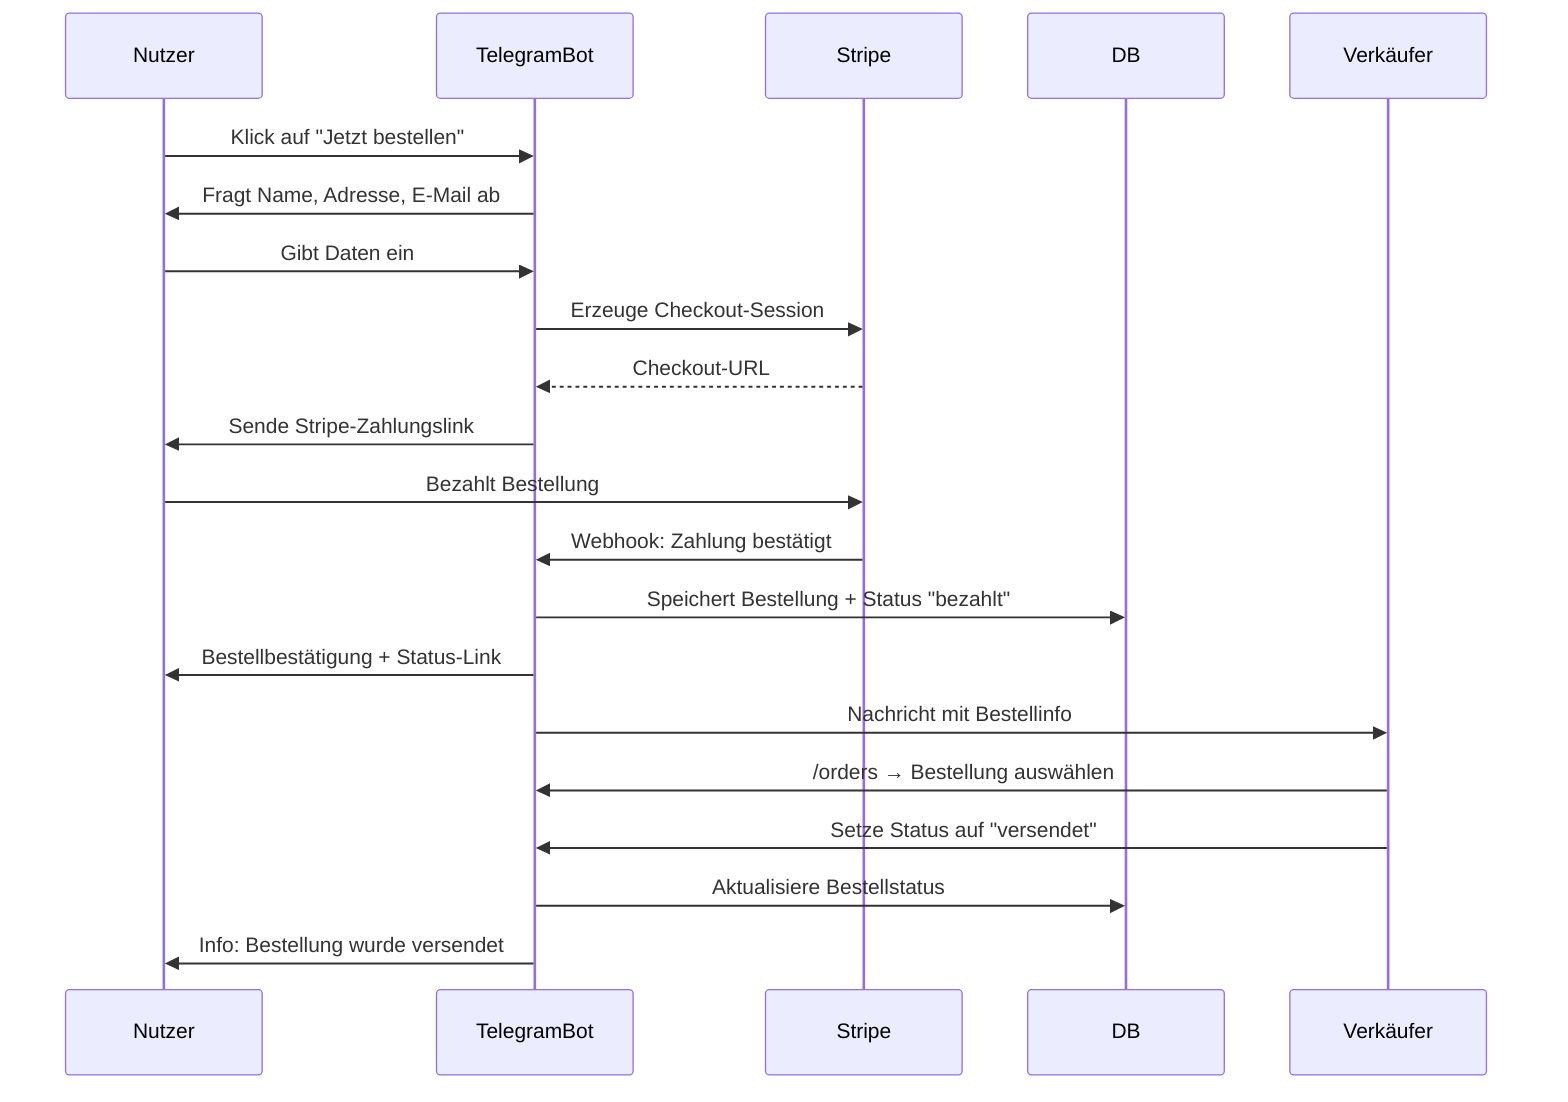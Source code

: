 sequenceDiagram
    participant Nutzer
    participant TelegramBot
    participant Stripe
    participant DB
    participant Verkäufer

    %% Bestellung starten
    Nutzer->>TelegramBot: Klick auf "Jetzt bestellen"
    TelegramBot->>Nutzer: Fragt Name, Adresse, E-Mail ab
    Nutzer->>TelegramBot: Gibt Daten ein
    TelegramBot->>Stripe: Erzeuge Checkout-Session
    Stripe-->>TelegramBot: Checkout-URL
    TelegramBot->>Nutzer: Sende Stripe-Zahlungslink

    %% Zahlung
    Nutzer->>Stripe: Bezahlt Bestellung
    Stripe->>TelegramBot: Webhook: Zahlung bestätigt
    TelegramBot->>DB: Speichert Bestellung + Status "bezahlt"
    TelegramBot->>Nutzer: Bestellbestätigung + Status-Link
    TelegramBot->>Verkäufer: Nachricht mit Bestellinfo

    %% Status-Änderung durch Verkäufer
    Verkäufer->>TelegramBot: /orders → Bestellung auswählen
    Verkäufer->>TelegramBot: Setze Status auf "versendet"
    TelegramBot->>DB: Aktualisiere Bestellstatus
    TelegramBot->>Nutzer: Info: Bestellung wurde versendet